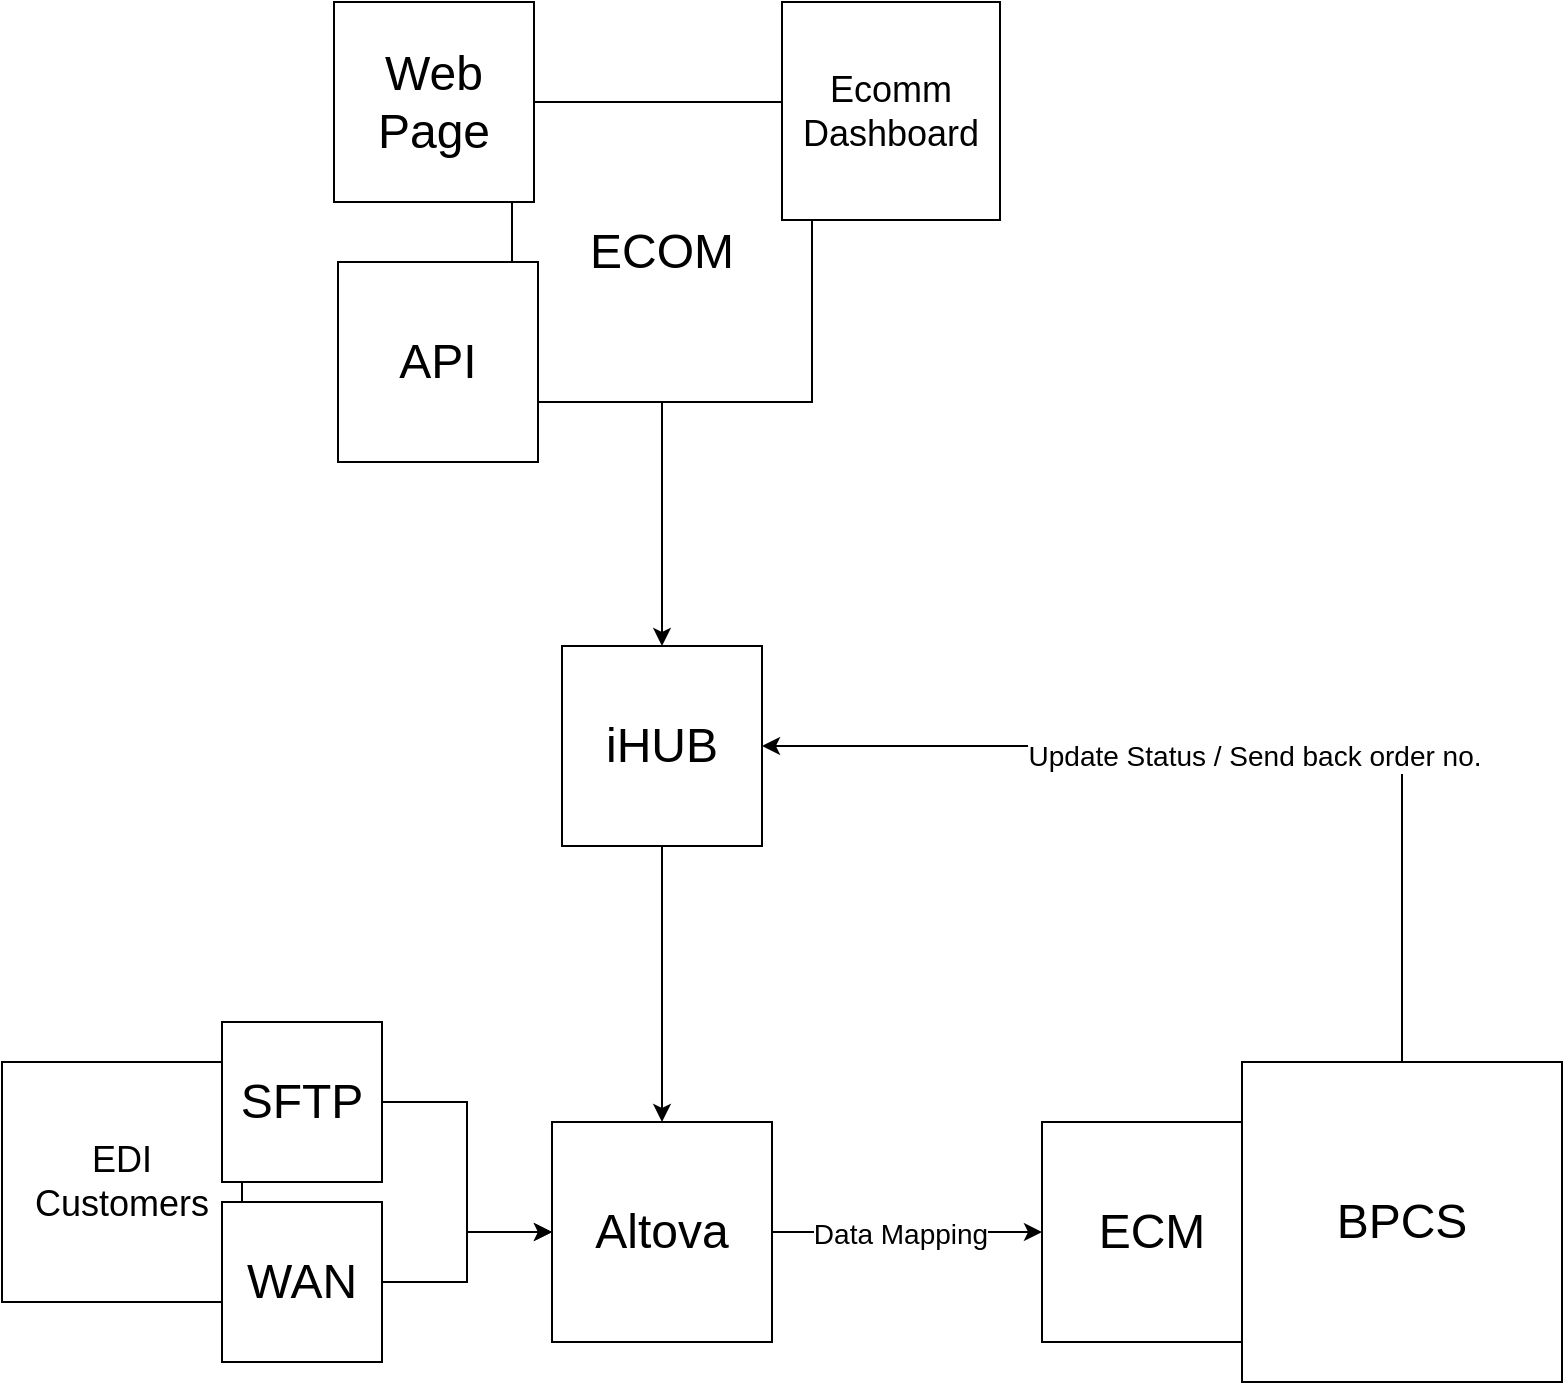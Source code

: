 <mxfile version="21.6.8" type="github">
  <diagram name="Page-1" id="egqB1EmU3A-OH_6Vp7uE">
    <mxGraphModel dx="1197" dy="890" grid="1" gridSize="10" guides="1" tooltips="1" connect="1" arrows="1" fold="1" page="1" pageScale="1" pageWidth="850" pageHeight="1100" math="0" shadow="0">
      <root>
        <mxCell id="0" />
        <mxCell id="1" parent="0" />
        <mxCell id="DKltOH15mHQ1P_oiKvYV-3" style="edgeStyle=orthogonalEdgeStyle;rounded=0;orthogonalLoop=1;jettySize=auto;html=1;entryX=0;entryY=0.5;entryDx=0;entryDy=0;" edge="1" parent="1" source="DKltOH15mHQ1P_oiKvYV-1" target="DKltOH15mHQ1P_oiKvYV-2">
          <mxGeometry relative="1" as="geometry" />
        </mxCell>
        <mxCell id="DKltOH15mHQ1P_oiKvYV-14" value="&lt;font style=&quot;font-size: 14px;&quot;&gt;Data Mapping&lt;/font&gt;" style="edgeLabel;html=1;align=center;verticalAlign=middle;resizable=0;points=[];" vertex="1" connectable="0" parent="DKltOH15mHQ1P_oiKvYV-3">
          <mxGeometry x="-0.05" y="-1" relative="1" as="geometry">
            <mxPoint as="offset" />
          </mxGeometry>
        </mxCell>
        <mxCell id="DKltOH15mHQ1P_oiKvYV-1" value="&lt;font style=&quot;font-size: 24px;&quot;&gt;Altova&lt;/font&gt;" style="whiteSpace=wrap;html=1;aspect=fixed;" vertex="1" parent="1">
          <mxGeometry x="296" y="600" width="110" height="110" as="geometry" />
        </mxCell>
        <mxCell id="DKltOH15mHQ1P_oiKvYV-2" value="&lt;font style=&quot;font-size: 24px;&quot;&gt;ECM&lt;/font&gt;" style="whiteSpace=wrap;html=1;aspect=fixed;" vertex="1" parent="1">
          <mxGeometry x="541" y="600" width="110" height="110" as="geometry" />
        </mxCell>
        <mxCell id="DKltOH15mHQ1P_oiKvYV-15" style="edgeStyle=orthogonalEdgeStyle;rounded=0;orthogonalLoop=1;jettySize=auto;html=1;entryX=1;entryY=0.5;entryDx=0;entryDy=0;exitX=0.5;exitY=0;exitDx=0;exitDy=0;" edge="1" parent="1" source="DKltOH15mHQ1P_oiKvYV-4" target="DKltOH15mHQ1P_oiKvYV-9">
          <mxGeometry relative="1" as="geometry" />
        </mxCell>
        <mxCell id="DKltOH15mHQ1P_oiKvYV-16" value="&lt;font style=&quot;font-size: 14px;&quot;&gt;Update Status / Send back order no.&lt;/font&gt;" style="edgeLabel;html=1;align=center;verticalAlign=middle;resizable=0;points=[];" vertex="1" connectable="0" parent="DKltOH15mHQ1P_oiKvYV-15">
          <mxGeometry x="-0.029" y="5" relative="1" as="geometry">
            <mxPoint as="offset" />
          </mxGeometry>
        </mxCell>
        <mxCell id="DKltOH15mHQ1P_oiKvYV-4" value="&lt;font style=&quot;font-size: 24px;&quot;&gt;BPCS&lt;/font&gt;" style="whiteSpace=wrap;html=1;aspect=fixed;" vertex="1" parent="1">
          <mxGeometry x="641" y="570" width="160" height="160" as="geometry" />
        </mxCell>
        <mxCell id="DKltOH15mHQ1P_oiKvYV-18" style="edgeStyle=orthogonalEdgeStyle;rounded=0;orthogonalLoop=1;jettySize=auto;html=1;entryX=0.5;entryY=0;entryDx=0;entryDy=0;" edge="1" parent="1" source="DKltOH15mHQ1P_oiKvYV-5" target="DKltOH15mHQ1P_oiKvYV-9">
          <mxGeometry relative="1" as="geometry" />
        </mxCell>
        <mxCell id="DKltOH15mHQ1P_oiKvYV-5" value="&lt;font style=&quot;font-size: 24px;&quot;&gt;ECOM&lt;/font&gt;" style="whiteSpace=wrap;html=1;aspect=fixed;" vertex="1" parent="1">
          <mxGeometry x="276" y="90" width="150" height="150" as="geometry" />
        </mxCell>
        <mxCell id="DKltOH15mHQ1P_oiKvYV-7" value="&lt;font style=&quot;font-size: 24px;&quot;&gt;API&lt;/font&gt;" style="whiteSpace=wrap;html=1;aspect=fixed;" vertex="1" parent="1">
          <mxGeometry x="189" y="170" width="100" height="100" as="geometry" />
        </mxCell>
        <mxCell id="DKltOH15mHQ1P_oiKvYV-8" value="&lt;font style=&quot;font-size: 24px;&quot;&gt;Web Page&lt;/font&gt;" style="whiteSpace=wrap;html=1;aspect=fixed;" vertex="1" parent="1">
          <mxGeometry x="187" y="40" width="100" height="100" as="geometry" />
        </mxCell>
        <mxCell id="DKltOH15mHQ1P_oiKvYV-11" style="edgeStyle=orthogonalEdgeStyle;rounded=0;orthogonalLoop=1;jettySize=auto;html=1;entryX=0.5;entryY=0;entryDx=0;entryDy=0;" edge="1" parent="1" source="DKltOH15mHQ1P_oiKvYV-9" target="DKltOH15mHQ1P_oiKvYV-1">
          <mxGeometry relative="1" as="geometry" />
        </mxCell>
        <mxCell id="DKltOH15mHQ1P_oiKvYV-9" value="&lt;font style=&quot;font-size: 24px;&quot;&gt;iHUB&lt;/font&gt;" style="whiteSpace=wrap;html=1;aspect=fixed;" vertex="1" parent="1">
          <mxGeometry x="301" y="362" width="100" height="100" as="geometry" />
        </mxCell>
        <mxCell id="DKltOH15mHQ1P_oiKvYV-12" value="&lt;font style=&quot;font-size: 18px;&quot;&gt;Ecomm Dashboard&lt;/font&gt;" style="whiteSpace=wrap;html=1;aspect=fixed;" vertex="1" parent="1">
          <mxGeometry x="411" y="40" width="109" height="109" as="geometry" />
        </mxCell>
        <mxCell id="DKltOH15mHQ1P_oiKvYV-21" style="edgeStyle=orthogonalEdgeStyle;rounded=0;orthogonalLoop=1;jettySize=auto;html=1;entryX=0;entryY=0.5;entryDx=0;entryDy=0;" edge="1" parent="1" source="DKltOH15mHQ1P_oiKvYV-19" target="DKltOH15mHQ1P_oiKvYV-1">
          <mxGeometry relative="1" as="geometry" />
        </mxCell>
        <mxCell id="DKltOH15mHQ1P_oiKvYV-22" style="edgeStyle=orthogonalEdgeStyle;rounded=0;orthogonalLoop=1;jettySize=auto;html=1;entryX=0;entryY=0.5;entryDx=0;entryDy=0;" edge="1" parent="1" source="DKltOH15mHQ1P_oiKvYV-20" target="DKltOH15mHQ1P_oiKvYV-1">
          <mxGeometry relative="1" as="geometry" />
        </mxCell>
        <mxCell id="DKltOH15mHQ1P_oiKvYV-23" value="&lt;font style=&quot;font-size: 18px;&quot;&gt;EDI Customers&lt;/font&gt;" style="whiteSpace=wrap;html=1;aspect=fixed;" vertex="1" parent="1">
          <mxGeometry x="21" y="570" width="120" height="120" as="geometry" />
        </mxCell>
        <mxCell id="DKltOH15mHQ1P_oiKvYV-19" value="&lt;font style=&quot;font-size: 24px;&quot;&gt;SFTP&lt;/font&gt;" style="whiteSpace=wrap;html=1;aspect=fixed;" vertex="1" parent="1">
          <mxGeometry x="131" y="550" width="80" height="80" as="geometry" />
        </mxCell>
        <mxCell id="DKltOH15mHQ1P_oiKvYV-20" value="&lt;font style=&quot;font-size: 24px;&quot;&gt;WAN&lt;/font&gt;" style="whiteSpace=wrap;html=1;aspect=fixed;" vertex="1" parent="1">
          <mxGeometry x="131" y="640" width="80" height="80" as="geometry" />
        </mxCell>
      </root>
    </mxGraphModel>
  </diagram>
</mxfile>
